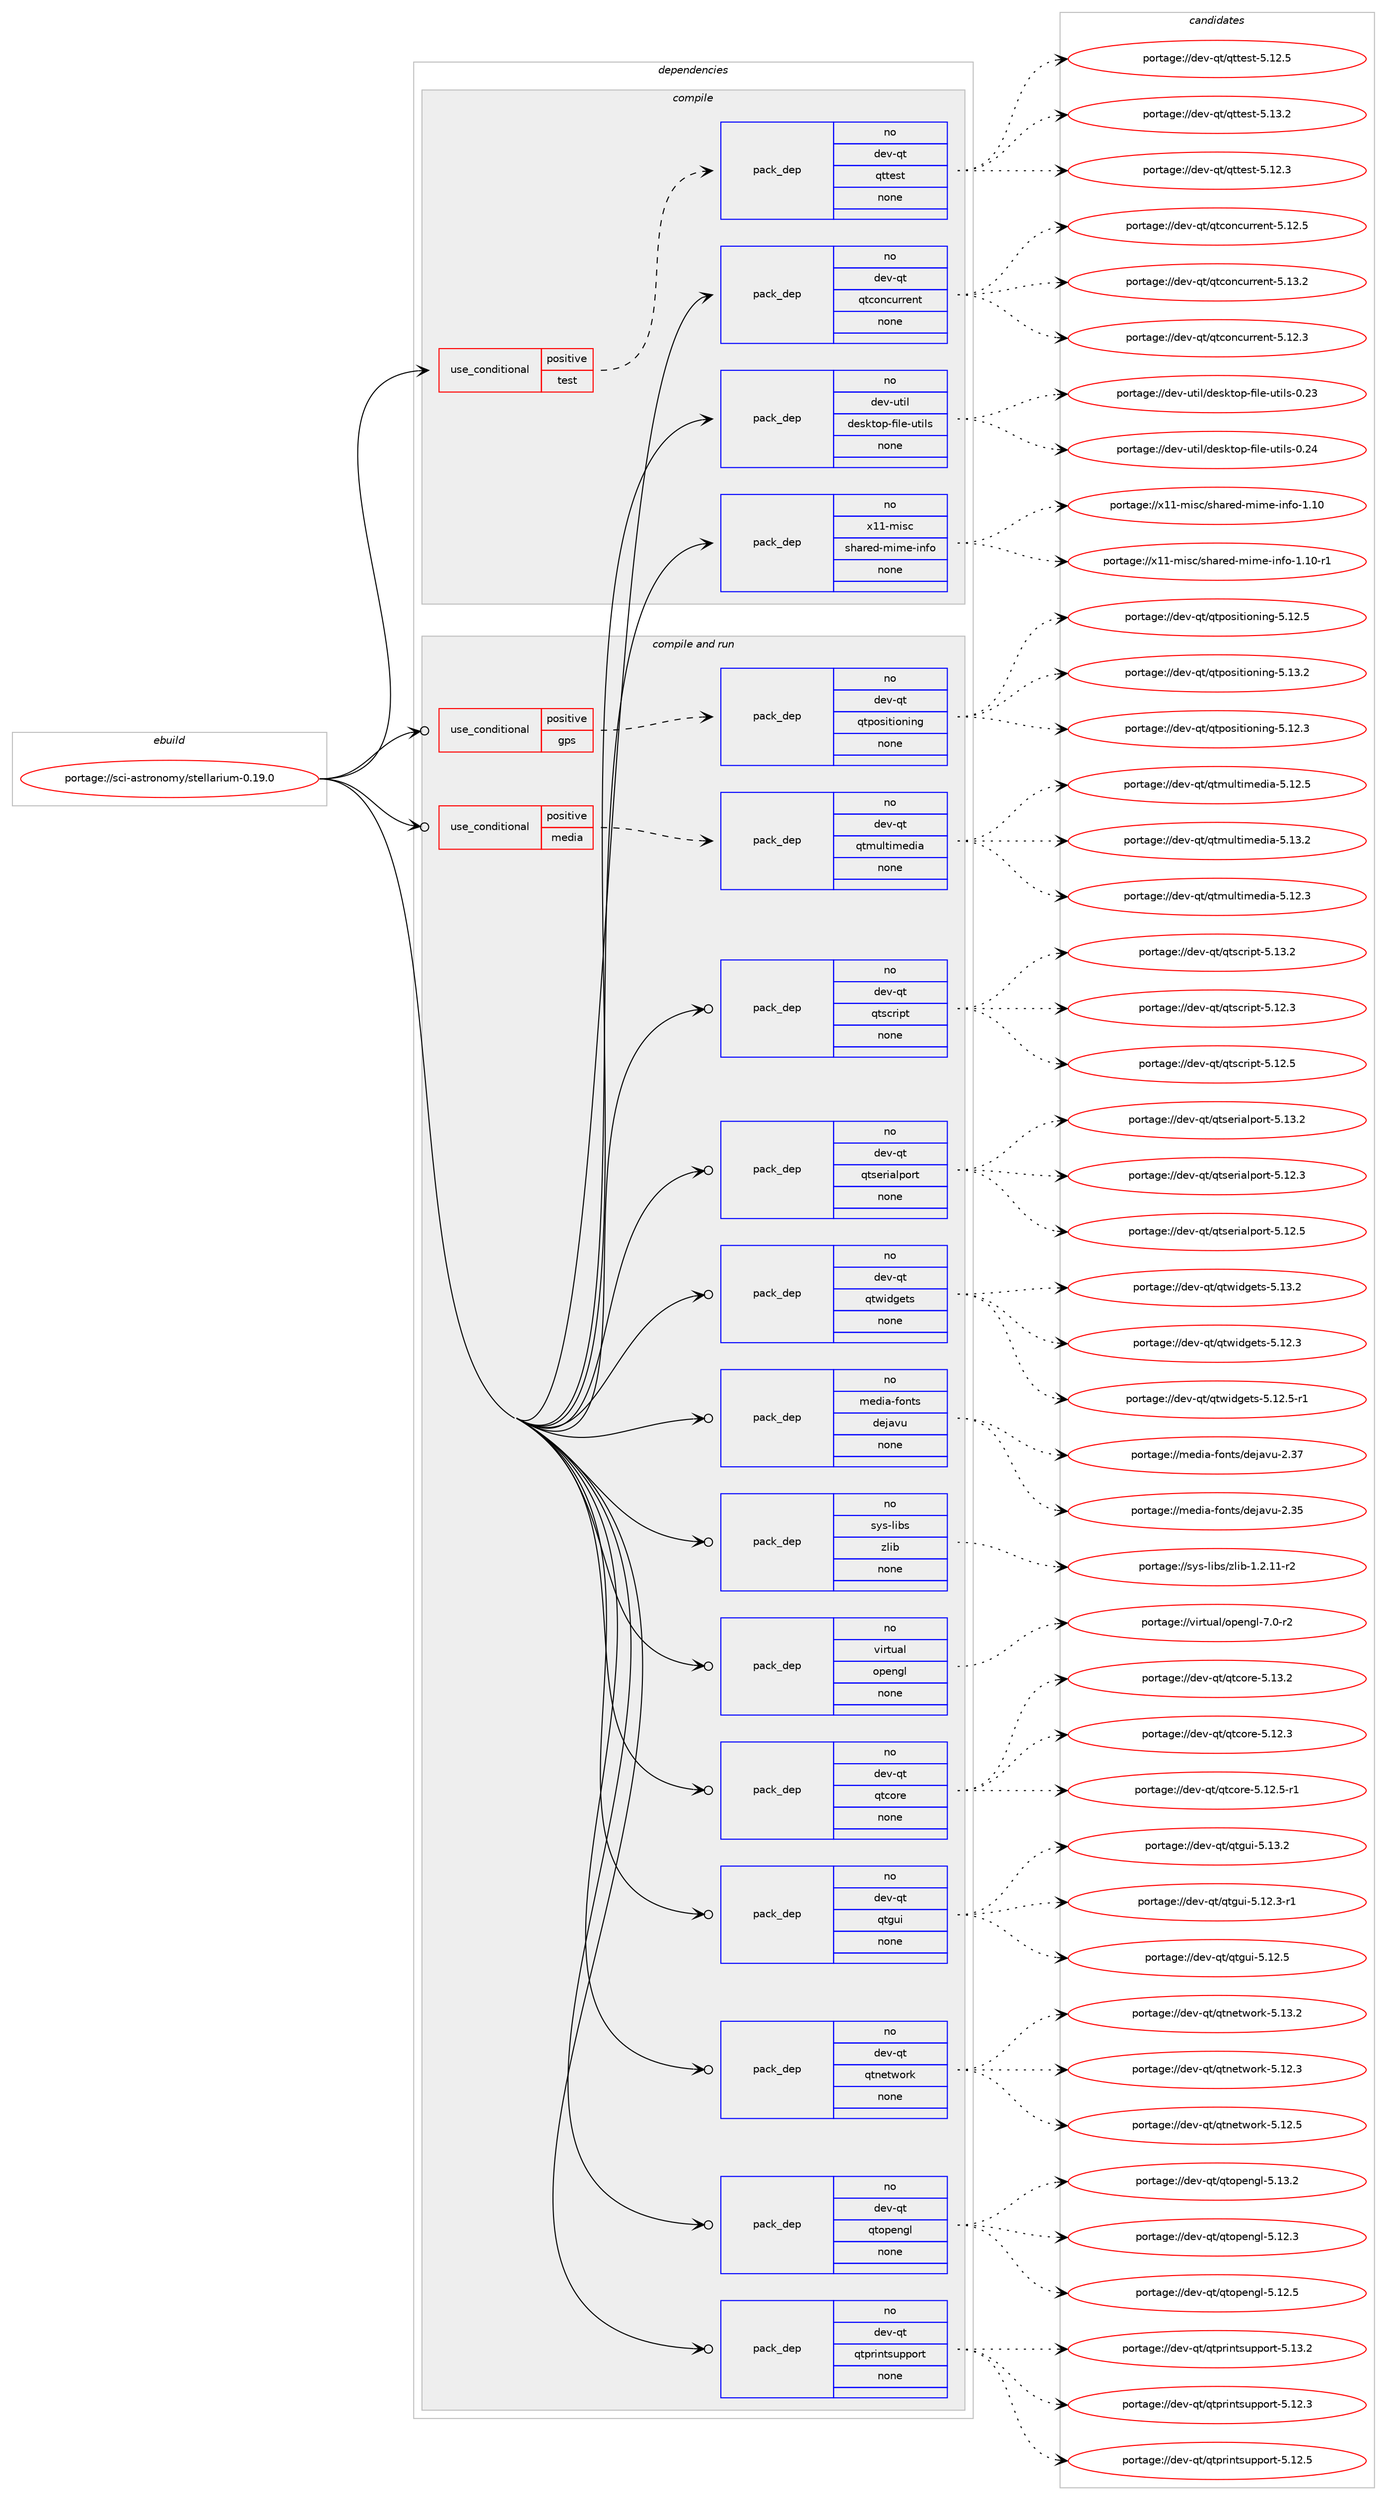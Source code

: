 digraph prolog {

# *************
# Graph options
# *************

newrank=true;
concentrate=true;
compound=true;
graph [rankdir=LR,fontname=Helvetica,fontsize=10,ranksep=1.5];#, ranksep=2.5, nodesep=0.2];
edge  [arrowhead=vee];
node  [fontname=Helvetica,fontsize=10];

# **********
# The ebuild
# **********

subgraph cluster_leftcol {
color=gray;
rank=same;
label=<<i>ebuild</i>>;
id [label="portage://sci-astronomy/stellarium-0.19.0", color=red, width=4, href="../sci-astronomy/stellarium-0.19.0.svg"];
}

# ****************
# The dependencies
# ****************

subgraph cluster_midcol {
color=gray;
label=<<i>dependencies</i>>;
subgraph cluster_compile {
fillcolor="#eeeeee";
style=filled;
label=<<i>compile</i>>;
subgraph cond95053 {
dependency382372 [label=<<TABLE BORDER="0" CELLBORDER="1" CELLSPACING="0" CELLPADDING="4"><TR><TD ROWSPAN="3" CELLPADDING="10">use_conditional</TD></TR><TR><TD>positive</TD></TR><TR><TD>test</TD></TR></TABLE>>, shape=none, color=red];
subgraph pack280881 {
dependency382373 [label=<<TABLE BORDER="0" CELLBORDER="1" CELLSPACING="0" CELLPADDING="4" WIDTH="220"><TR><TD ROWSPAN="6" CELLPADDING="30">pack_dep</TD></TR><TR><TD WIDTH="110">no</TD></TR><TR><TD>dev-qt</TD></TR><TR><TD>qttest</TD></TR><TR><TD>none</TD></TR><TR><TD></TD></TR></TABLE>>, shape=none, color=blue];
}
dependency382372:e -> dependency382373:w [weight=20,style="dashed",arrowhead="vee"];
}
id:e -> dependency382372:w [weight=20,style="solid",arrowhead="vee"];
subgraph pack280882 {
dependency382374 [label=<<TABLE BORDER="0" CELLBORDER="1" CELLSPACING="0" CELLPADDING="4" WIDTH="220"><TR><TD ROWSPAN="6" CELLPADDING="30">pack_dep</TD></TR><TR><TD WIDTH="110">no</TD></TR><TR><TD>dev-qt</TD></TR><TR><TD>qtconcurrent</TD></TR><TR><TD>none</TD></TR><TR><TD></TD></TR></TABLE>>, shape=none, color=blue];
}
id:e -> dependency382374:w [weight=20,style="solid",arrowhead="vee"];
subgraph pack280883 {
dependency382375 [label=<<TABLE BORDER="0" CELLBORDER="1" CELLSPACING="0" CELLPADDING="4" WIDTH="220"><TR><TD ROWSPAN="6" CELLPADDING="30">pack_dep</TD></TR><TR><TD WIDTH="110">no</TD></TR><TR><TD>dev-util</TD></TR><TR><TD>desktop-file-utils</TD></TR><TR><TD>none</TD></TR><TR><TD></TD></TR></TABLE>>, shape=none, color=blue];
}
id:e -> dependency382375:w [weight=20,style="solid",arrowhead="vee"];
subgraph pack280884 {
dependency382376 [label=<<TABLE BORDER="0" CELLBORDER="1" CELLSPACING="0" CELLPADDING="4" WIDTH="220"><TR><TD ROWSPAN="6" CELLPADDING="30">pack_dep</TD></TR><TR><TD WIDTH="110">no</TD></TR><TR><TD>x11-misc</TD></TR><TR><TD>shared-mime-info</TD></TR><TR><TD>none</TD></TR><TR><TD></TD></TR></TABLE>>, shape=none, color=blue];
}
id:e -> dependency382376:w [weight=20,style="solid",arrowhead="vee"];
}
subgraph cluster_compileandrun {
fillcolor="#eeeeee";
style=filled;
label=<<i>compile and run</i>>;
subgraph cond95054 {
dependency382377 [label=<<TABLE BORDER="0" CELLBORDER="1" CELLSPACING="0" CELLPADDING="4"><TR><TD ROWSPAN="3" CELLPADDING="10">use_conditional</TD></TR><TR><TD>positive</TD></TR><TR><TD>gps</TD></TR></TABLE>>, shape=none, color=red];
subgraph pack280885 {
dependency382378 [label=<<TABLE BORDER="0" CELLBORDER="1" CELLSPACING="0" CELLPADDING="4" WIDTH="220"><TR><TD ROWSPAN="6" CELLPADDING="30">pack_dep</TD></TR><TR><TD WIDTH="110">no</TD></TR><TR><TD>dev-qt</TD></TR><TR><TD>qtpositioning</TD></TR><TR><TD>none</TD></TR><TR><TD></TD></TR></TABLE>>, shape=none, color=blue];
}
dependency382377:e -> dependency382378:w [weight=20,style="dashed",arrowhead="vee"];
}
id:e -> dependency382377:w [weight=20,style="solid",arrowhead="odotvee"];
subgraph cond95055 {
dependency382379 [label=<<TABLE BORDER="0" CELLBORDER="1" CELLSPACING="0" CELLPADDING="4"><TR><TD ROWSPAN="3" CELLPADDING="10">use_conditional</TD></TR><TR><TD>positive</TD></TR><TR><TD>media</TD></TR></TABLE>>, shape=none, color=red];
subgraph pack280886 {
dependency382380 [label=<<TABLE BORDER="0" CELLBORDER="1" CELLSPACING="0" CELLPADDING="4" WIDTH="220"><TR><TD ROWSPAN="6" CELLPADDING="30">pack_dep</TD></TR><TR><TD WIDTH="110">no</TD></TR><TR><TD>dev-qt</TD></TR><TR><TD>qtmultimedia</TD></TR><TR><TD>none</TD></TR><TR><TD></TD></TR></TABLE>>, shape=none, color=blue];
}
dependency382379:e -> dependency382380:w [weight=20,style="dashed",arrowhead="vee"];
}
id:e -> dependency382379:w [weight=20,style="solid",arrowhead="odotvee"];
subgraph pack280887 {
dependency382381 [label=<<TABLE BORDER="0" CELLBORDER="1" CELLSPACING="0" CELLPADDING="4" WIDTH="220"><TR><TD ROWSPAN="6" CELLPADDING="30">pack_dep</TD></TR><TR><TD WIDTH="110">no</TD></TR><TR><TD>dev-qt</TD></TR><TR><TD>qtcore</TD></TR><TR><TD>none</TD></TR><TR><TD></TD></TR></TABLE>>, shape=none, color=blue];
}
id:e -> dependency382381:w [weight=20,style="solid",arrowhead="odotvee"];
subgraph pack280888 {
dependency382382 [label=<<TABLE BORDER="0" CELLBORDER="1" CELLSPACING="0" CELLPADDING="4" WIDTH="220"><TR><TD ROWSPAN="6" CELLPADDING="30">pack_dep</TD></TR><TR><TD WIDTH="110">no</TD></TR><TR><TD>dev-qt</TD></TR><TR><TD>qtgui</TD></TR><TR><TD>none</TD></TR><TR><TD></TD></TR></TABLE>>, shape=none, color=blue];
}
id:e -> dependency382382:w [weight=20,style="solid",arrowhead="odotvee"];
subgraph pack280889 {
dependency382383 [label=<<TABLE BORDER="0" CELLBORDER="1" CELLSPACING="0" CELLPADDING="4" WIDTH="220"><TR><TD ROWSPAN="6" CELLPADDING="30">pack_dep</TD></TR><TR><TD WIDTH="110">no</TD></TR><TR><TD>dev-qt</TD></TR><TR><TD>qtnetwork</TD></TR><TR><TD>none</TD></TR><TR><TD></TD></TR></TABLE>>, shape=none, color=blue];
}
id:e -> dependency382383:w [weight=20,style="solid",arrowhead="odotvee"];
subgraph pack280890 {
dependency382384 [label=<<TABLE BORDER="0" CELLBORDER="1" CELLSPACING="0" CELLPADDING="4" WIDTH="220"><TR><TD ROWSPAN="6" CELLPADDING="30">pack_dep</TD></TR><TR><TD WIDTH="110">no</TD></TR><TR><TD>dev-qt</TD></TR><TR><TD>qtopengl</TD></TR><TR><TD>none</TD></TR><TR><TD></TD></TR></TABLE>>, shape=none, color=blue];
}
id:e -> dependency382384:w [weight=20,style="solid",arrowhead="odotvee"];
subgraph pack280891 {
dependency382385 [label=<<TABLE BORDER="0" CELLBORDER="1" CELLSPACING="0" CELLPADDING="4" WIDTH="220"><TR><TD ROWSPAN="6" CELLPADDING="30">pack_dep</TD></TR><TR><TD WIDTH="110">no</TD></TR><TR><TD>dev-qt</TD></TR><TR><TD>qtprintsupport</TD></TR><TR><TD>none</TD></TR><TR><TD></TD></TR></TABLE>>, shape=none, color=blue];
}
id:e -> dependency382385:w [weight=20,style="solid",arrowhead="odotvee"];
subgraph pack280892 {
dependency382386 [label=<<TABLE BORDER="0" CELLBORDER="1" CELLSPACING="0" CELLPADDING="4" WIDTH="220"><TR><TD ROWSPAN="6" CELLPADDING="30">pack_dep</TD></TR><TR><TD WIDTH="110">no</TD></TR><TR><TD>dev-qt</TD></TR><TR><TD>qtscript</TD></TR><TR><TD>none</TD></TR><TR><TD></TD></TR></TABLE>>, shape=none, color=blue];
}
id:e -> dependency382386:w [weight=20,style="solid",arrowhead="odotvee"];
subgraph pack280893 {
dependency382387 [label=<<TABLE BORDER="0" CELLBORDER="1" CELLSPACING="0" CELLPADDING="4" WIDTH="220"><TR><TD ROWSPAN="6" CELLPADDING="30">pack_dep</TD></TR><TR><TD WIDTH="110">no</TD></TR><TR><TD>dev-qt</TD></TR><TR><TD>qtserialport</TD></TR><TR><TD>none</TD></TR><TR><TD></TD></TR></TABLE>>, shape=none, color=blue];
}
id:e -> dependency382387:w [weight=20,style="solid",arrowhead="odotvee"];
subgraph pack280894 {
dependency382388 [label=<<TABLE BORDER="0" CELLBORDER="1" CELLSPACING="0" CELLPADDING="4" WIDTH="220"><TR><TD ROWSPAN="6" CELLPADDING="30">pack_dep</TD></TR><TR><TD WIDTH="110">no</TD></TR><TR><TD>dev-qt</TD></TR><TR><TD>qtwidgets</TD></TR><TR><TD>none</TD></TR><TR><TD></TD></TR></TABLE>>, shape=none, color=blue];
}
id:e -> dependency382388:w [weight=20,style="solid",arrowhead="odotvee"];
subgraph pack280895 {
dependency382389 [label=<<TABLE BORDER="0" CELLBORDER="1" CELLSPACING="0" CELLPADDING="4" WIDTH="220"><TR><TD ROWSPAN="6" CELLPADDING="30">pack_dep</TD></TR><TR><TD WIDTH="110">no</TD></TR><TR><TD>media-fonts</TD></TR><TR><TD>dejavu</TD></TR><TR><TD>none</TD></TR><TR><TD></TD></TR></TABLE>>, shape=none, color=blue];
}
id:e -> dependency382389:w [weight=20,style="solid",arrowhead="odotvee"];
subgraph pack280896 {
dependency382390 [label=<<TABLE BORDER="0" CELLBORDER="1" CELLSPACING="0" CELLPADDING="4" WIDTH="220"><TR><TD ROWSPAN="6" CELLPADDING="30">pack_dep</TD></TR><TR><TD WIDTH="110">no</TD></TR><TR><TD>sys-libs</TD></TR><TR><TD>zlib</TD></TR><TR><TD>none</TD></TR><TR><TD></TD></TR></TABLE>>, shape=none, color=blue];
}
id:e -> dependency382390:w [weight=20,style="solid",arrowhead="odotvee"];
subgraph pack280897 {
dependency382391 [label=<<TABLE BORDER="0" CELLBORDER="1" CELLSPACING="0" CELLPADDING="4" WIDTH="220"><TR><TD ROWSPAN="6" CELLPADDING="30">pack_dep</TD></TR><TR><TD WIDTH="110">no</TD></TR><TR><TD>virtual</TD></TR><TR><TD>opengl</TD></TR><TR><TD>none</TD></TR><TR><TD></TD></TR></TABLE>>, shape=none, color=blue];
}
id:e -> dependency382391:w [weight=20,style="solid",arrowhead="odotvee"];
}
subgraph cluster_run {
fillcolor="#eeeeee";
style=filled;
label=<<i>run</i>>;
}
}

# **************
# The candidates
# **************

subgraph cluster_choices {
rank=same;
color=gray;
label=<<i>candidates</i>>;

subgraph choice280881 {
color=black;
nodesep=1;
choiceportage100101118451131164711311611610111511645534649504651 [label="portage://dev-qt/qttest-5.12.3", color=red, width=4,href="../dev-qt/qttest-5.12.3.svg"];
choiceportage100101118451131164711311611610111511645534649504653 [label="portage://dev-qt/qttest-5.12.5", color=red, width=4,href="../dev-qt/qttest-5.12.5.svg"];
choiceportage100101118451131164711311611610111511645534649514650 [label="portage://dev-qt/qttest-5.13.2", color=red, width=4,href="../dev-qt/qttest-5.13.2.svg"];
dependency382373:e -> choiceportage100101118451131164711311611610111511645534649504651:w [style=dotted,weight="100"];
dependency382373:e -> choiceportage100101118451131164711311611610111511645534649504653:w [style=dotted,weight="100"];
dependency382373:e -> choiceportage100101118451131164711311611610111511645534649514650:w [style=dotted,weight="100"];
}
subgraph choice280882 {
color=black;
nodesep=1;
choiceportage1001011184511311647113116991111109911711411410111011645534649504651 [label="portage://dev-qt/qtconcurrent-5.12.3", color=red, width=4,href="../dev-qt/qtconcurrent-5.12.3.svg"];
choiceportage1001011184511311647113116991111109911711411410111011645534649504653 [label="portage://dev-qt/qtconcurrent-5.12.5", color=red, width=4,href="../dev-qt/qtconcurrent-5.12.5.svg"];
choiceportage1001011184511311647113116991111109911711411410111011645534649514650 [label="portage://dev-qt/qtconcurrent-5.13.2", color=red, width=4,href="../dev-qt/qtconcurrent-5.13.2.svg"];
dependency382374:e -> choiceportage1001011184511311647113116991111109911711411410111011645534649504651:w [style=dotted,weight="100"];
dependency382374:e -> choiceportage1001011184511311647113116991111109911711411410111011645534649504653:w [style=dotted,weight="100"];
dependency382374:e -> choiceportage1001011184511311647113116991111109911711411410111011645534649514650:w [style=dotted,weight="100"];
}
subgraph choice280883 {
color=black;
nodesep=1;
choiceportage100101118451171161051084710010111510711611111245102105108101451171161051081154548465051 [label="portage://dev-util/desktop-file-utils-0.23", color=red, width=4,href="../dev-util/desktop-file-utils-0.23.svg"];
choiceportage100101118451171161051084710010111510711611111245102105108101451171161051081154548465052 [label="portage://dev-util/desktop-file-utils-0.24", color=red, width=4,href="../dev-util/desktop-file-utils-0.24.svg"];
dependency382375:e -> choiceportage100101118451171161051084710010111510711611111245102105108101451171161051081154548465051:w [style=dotted,weight="100"];
dependency382375:e -> choiceportage100101118451171161051084710010111510711611111245102105108101451171161051081154548465052:w [style=dotted,weight="100"];
}
subgraph choice280884 {
color=black;
nodesep=1;
choiceportage12049494510910511599471151049711410110045109105109101451051101021114549464948 [label="portage://x11-misc/shared-mime-info-1.10", color=red, width=4,href="../x11-misc/shared-mime-info-1.10.svg"];
choiceportage120494945109105115994711510497114101100451091051091014510511010211145494649484511449 [label="portage://x11-misc/shared-mime-info-1.10-r1", color=red, width=4,href="../x11-misc/shared-mime-info-1.10-r1.svg"];
dependency382376:e -> choiceportage12049494510910511599471151049711410110045109105109101451051101021114549464948:w [style=dotted,weight="100"];
dependency382376:e -> choiceportage120494945109105115994711510497114101100451091051091014510511010211145494649484511449:w [style=dotted,weight="100"];
}
subgraph choice280885 {
color=black;
nodesep=1;
choiceportage100101118451131164711311611211111510511610511111010511010345534649504651 [label="portage://dev-qt/qtpositioning-5.12.3", color=red, width=4,href="../dev-qt/qtpositioning-5.12.3.svg"];
choiceportage100101118451131164711311611211111510511610511111010511010345534649504653 [label="portage://dev-qt/qtpositioning-5.12.5", color=red, width=4,href="../dev-qt/qtpositioning-5.12.5.svg"];
choiceportage100101118451131164711311611211111510511610511111010511010345534649514650 [label="portage://dev-qt/qtpositioning-5.13.2", color=red, width=4,href="../dev-qt/qtpositioning-5.13.2.svg"];
dependency382378:e -> choiceportage100101118451131164711311611211111510511610511111010511010345534649504651:w [style=dotted,weight="100"];
dependency382378:e -> choiceportage100101118451131164711311611211111510511610511111010511010345534649504653:w [style=dotted,weight="100"];
dependency382378:e -> choiceportage100101118451131164711311611211111510511610511111010511010345534649514650:w [style=dotted,weight="100"];
}
subgraph choice280886 {
color=black;
nodesep=1;
choiceportage10010111845113116471131161091171081161051091011001059745534649504651 [label="portage://dev-qt/qtmultimedia-5.12.3", color=red, width=4,href="../dev-qt/qtmultimedia-5.12.3.svg"];
choiceportage10010111845113116471131161091171081161051091011001059745534649504653 [label="portage://dev-qt/qtmultimedia-5.12.5", color=red, width=4,href="../dev-qt/qtmultimedia-5.12.5.svg"];
choiceportage10010111845113116471131161091171081161051091011001059745534649514650 [label="portage://dev-qt/qtmultimedia-5.13.2", color=red, width=4,href="../dev-qt/qtmultimedia-5.13.2.svg"];
dependency382380:e -> choiceportage10010111845113116471131161091171081161051091011001059745534649504651:w [style=dotted,weight="100"];
dependency382380:e -> choiceportage10010111845113116471131161091171081161051091011001059745534649504653:w [style=dotted,weight="100"];
dependency382380:e -> choiceportage10010111845113116471131161091171081161051091011001059745534649514650:w [style=dotted,weight="100"];
}
subgraph choice280887 {
color=black;
nodesep=1;
choiceportage10010111845113116471131169911111410145534649504651 [label="portage://dev-qt/qtcore-5.12.3", color=red, width=4,href="../dev-qt/qtcore-5.12.3.svg"];
choiceportage100101118451131164711311699111114101455346495046534511449 [label="portage://dev-qt/qtcore-5.12.5-r1", color=red, width=4,href="../dev-qt/qtcore-5.12.5-r1.svg"];
choiceportage10010111845113116471131169911111410145534649514650 [label="portage://dev-qt/qtcore-5.13.2", color=red, width=4,href="../dev-qt/qtcore-5.13.2.svg"];
dependency382381:e -> choiceportage10010111845113116471131169911111410145534649504651:w [style=dotted,weight="100"];
dependency382381:e -> choiceportage100101118451131164711311699111114101455346495046534511449:w [style=dotted,weight="100"];
dependency382381:e -> choiceportage10010111845113116471131169911111410145534649514650:w [style=dotted,weight="100"];
}
subgraph choice280888 {
color=black;
nodesep=1;
choiceportage1001011184511311647113116103117105455346495046514511449 [label="portage://dev-qt/qtgui-5.12.3-r1", color=red, width=4,href="../dev-qt/qtgui-5.12.3-r1.svg"];
choiceportage100101118451131164711311610311710545534649504653 [label="portage://dev-qt/qtgui-5.12.5", color=red, width=4,href="../dev-qt/qtgui-5.12.5.svg"];
choiceportage100101118451131164711311610311710545534649514650 [label="portage://dev-qt/qtgui-5.13.2", color=red, width=4,href="../dev-qt/qtgui-5.13.2.svg"];
dependency382382:e -> choiceportage1001011184511311647113116103117105455346495046514511449:w [style=dotted,weight="100"];
dependency382382:e -> choiceportage100101118451131164711311610311710545534649504653:w [style=dotted,weight="100"];
dependency382382:e -> choiceportage100101118451131164711311610311710545534649514650:w [style=dotted,weight="100"];
}
subgraph choice280889 {
color=black;
nodesep=1;
choiceportage100101118451131164711311611010111611911111410745534649504651 [label="portage://dev-qt/qtnetwork-5.12.3", color=red, width=4,href="../dev-qt/qtnetwork-5.12.3.svg"];
choiceportage100101118451131164711311611010111611911111410745534649504653 [label="portage://dev-qt/qtnetwork-5.12.5", color=red, width=4,href="../dev-qt/qtnetwork-5.12.5.svg"];
choiceportage100101118451131164711311611010111611911111410745534649514650 [label="portage://dev-qt/qtnetwork-5.13.2", color=red, width=4,href="../dev-qt/qtnetwork-5.13.2.svg"];
dependency382383:e -> choiceportage100101118451131164711311611010111611911111410745534649504651:w [style=dotted,weight="100"];
dependency382383:e -> choiceportage100101118451131164711311611010111611911111410745534649504653:w [style=dotted,weight="100"];
dependency382383:e -> choiceportage100101118451131164711311611010111611911111410745534649514650:w [style=dotted,weight="100"];
}
subgraph choice280890 {
color=black;
nodesep=1;
choiceportage100101118451131164711311611111210111010310845534649504651 [label="portage://dev-qt/qtopengl-5.12.3", color=red, width=4,href="../dev-qt/qtopengl-5.12.3.svg"];
choiceportage100101118451131164711311611111210111010310845534649504653 [label="portage://dev-qt/qtopengl-5.12.5", color=red, width=4,href="../dev-qt/qtopengl-5.12.5.svg"];
choiceportage100101118451131164711311611111210111010310845534649514650 [label="portage://dev-qt/qtopengl-5.13.2", color=red, width=4,href="../dev-qt/qtopengl-5.13.2.svg"];
dependency382384:e -> choiceportage100101118451131164711311611111210111010310845534649504651:w [style=dotted,weight="100"];
dependency382384:e -> choiceportage100101118451131164711311611111210111010310845534649504653:w [style=dotted,weight="100"];
dependency382384:e -> choiceportage100101118451131164711311611111210111010310845534649514650:w [style=dotted,weight="100"];
}
subgraph choice280891 {
color=black;
nodesep=1;
choiceportage100101118451131164711311611211410511011611511711211211111411645534649504651 [label="portage://dev-qt/qtprintsupport-5.12.3", color=red, width=4,href="../dev-qt/qtprintsupport-5.12.3.svg"];
choiceportage100101118451131164711311611211410511011611511711211211111411645534649504653 [label="portage://dev-qt/qtprintsupport-5.12.5", color=red, width=4,href="../dev-qt/qtprintsupport-5.12.5.svg"];
choiceportage100101118451131164711311611211410511011611511711211211111411645534649514650 [label="portage://dev-qt/qtprintsupport-5.13.2", color=red, width=4,href="../dev-qt/qtprintsupport-5.13.2.svg"];
dependency382385:e -> choiceportage100101118451131164711311611211410511011611511711211211111411645534649504651:w [style=dotted,weight="100"];
dependency382385:e -> choiceportage100101118451131164711311611211410511011611511711211211111411645534649504653:w [style=dotted,weight="100"];
dependency382385:e -> choiceportage100101118451131164711311611211410511011611511711211211111411645534649514650:w [style=dotted,weight="100"];
}
subgraph choice280892 {
color=black;
nodesep=1;
choiceportage10010111845113116471131161159911410511211645534649504651 [label="portage://dev-qt/qtscript-5.12.3", color=red, width=4,href="../dev-qt/qtscript-5.12.3.svg"];
choiceportage10010111845113116471131161159911410511211645534649504653 [label="portage://dev-qt/qtscript-5.12.5", color=red, width=4,href="../dev-qt/qtscript-5.12.5.svg"];
choiceportage10010111845113116471131161159911410511211645534649514650 [label="portage://dev-qt/qtscript-5.13.2", color=red, width=4,href="../dev-qt/qtscript-5.13.2.svg"];
dependency382386:e -> choiceportage10010111845113116471131161159911410511211645534649504651:w [style=dotted,weight="100"];
dependency382386:e -> choiceportage10010111845113116471131161159911410511211645534649504653:w [style=dotted,weight="100"];
dependency382386:e -> choiceportage10010111845113116471131161159911410511211645534649514650:w [style=dotted,weight="100"];
}
subgraph choice280893 {
color=black;
nodesep=1;
choiceportage10010111845113116471131161151011141059710811211111411645534649504651 [label="portage://dev-qt/qtserialport-5.12.3", color=red, width=4,href="../dev-qt/qtserialport-5.12.3.svg"];
choiceportage10010111845113116471131161151011141059710811211111411645534649504653 [label="portage://dev-qt/qtserialport-5.12.5", color=red, width=4,href="../dev-qt/qtserialport-5.12.5.svg"];
choiceportage10010111845113116471131161151011141059710811211111411645534649514650 [label="portage://dev-qt/qtserialport-5.13.2", color=red, width=4,href="../dev-qt/qtserialport-5.13.2.svg"];
dependency382387:e -> choiceportage10010111845113116471131161151011141059710811211111411645534649504651:w [style=dotted,weight="100"];
dependency382387:e -> choiceportage10010111845113116471131161151011141059710811211111411645534649504653:w [style=dotted,weight="100"];
dependency382387:e -> choiceportage10010111845113116471131161151011141059710811211111411645534649514650:w [style=dotted,weight="100"];
}
subgraph choice280894 {
color=black;
nodesep=1;
choiceportage100101118451131164711311611910510010310111611545534649504651 [label="portage://dev-qt/qtwidgets-5.12.3", color=red, width=4,href="../dev-qt/qtwidgets-5.12.3.svg"];
choiceportage1001011184511311647113116119105100103101116115455346495046534511449 [label="portage://dev-qt/qtwidgets-5.12.5-r1", color=red, width=4,href="../dev-qt/qtwidgets-5.12.5-r1.svg"];
choiceportage100101118451131164711311611910510010310111611545534649514650 [label="portage://dev-qt/qtwidgets-5.13.2", color=red, width=4,href="../dev-qt/qtwidgets-5.13.2.svg"];
dependency382388:e -> choiceportage100101118451131164711311611910510010310111611545534649504651:w [style=dotted,weight="100"];
dependency382388:e -> choiceportage1001011184511311647113116119105100103101116115455346495046534511449:w [style=dotted,weight="100"];
dependency382388:e -> choiceportage100101118451131164711311611910510010310111611545534649514650:w [style=dotted,weight="100"];
}
subgraph choice280895 {
color=black;
nodesep=1;
choiceportage109101100105974510211111011611547100101106971181174550465153 [label="portage://media-fonts/dejavu-2.35", color=red, width=4,href="../media-fonts/dejavu-2.35.svg"];
choiceportage109101100105974510211111011611547100101106971181174550465155 [label="portage://media-fonts/dejavu-2.37", color=red, width=4,href="../media-fonts/dejavu-2.37.svg"];
dependency382389:e -> choiceportage109101100105974510211111011611547100101106971181174550465153:w [style=dotted,weight="100"];
dependency382389:e -> choiceportage109101100105974510211111011611547100101106971181174550465155:w [style=dotted,weight="100"];
}
subgraph choice280896 {
color=black;
nodesep=1;
choiceportage11512111545108105981154712210810598454946504649494511450 [label="portage://sys-libs/zlib-1.2.11-r2", color=red, width=4,href="../sys-libs/zlib-1.2.11-r2.svg"];
dependency382390:e -> choiceportage11512111545108105981154712210810598454946504649494511450:w [style=dotted,weight="100"];
}
subgraph choice280897 {
color=black;
nodesep=1;
choiceportage1181051141161179710847111112101110103108455546484511450 [label="portage://virtual/opengl-7.0-r2", color=red, width=4,href="../virtual/opengl-7.0-r2.svg"];
dependency382391:e -> choiceportage1181051141161179710847111112101110103108455546484511450:w [style=dotted,weight="100"];
}
}

}
